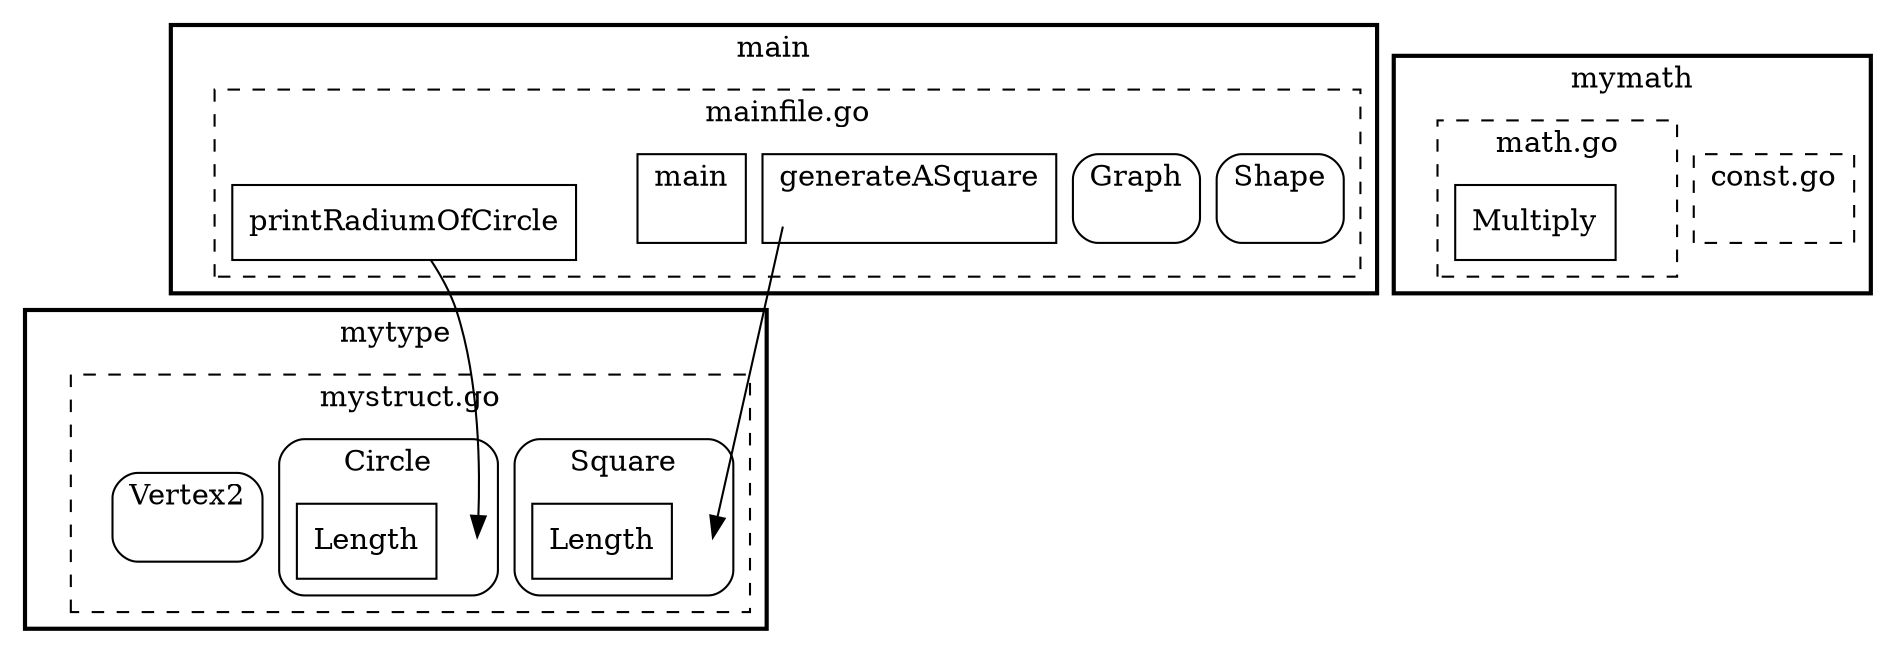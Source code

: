 strict digraph {
compound = true;
concentrate=true;
node [shape=box];

subgraph cluster0 {
style=bold;label="main";
GRAPH_DUMMY0 [shape=point, style=invis];
subgraph cluster1 {
style=dashed;label="mainfile.go";
GRAPH_DUMMY1 [shape=point, style=invis];
subgraph cluster3 {
style=rounded;label="Shape";
GRAPH_DUMMY3 [shape=point, style=invis];
}
subgraph cluster5 {
style=rounded;label="Graph";
GRAPH_DUMMY5 [shape=point, style=invis];
}
6 [style=solid,label="printRadiumOfCircle"];
subgraph cluster8 {
style=solid;label="generateASquare";
GRAPH_DUMMY8 [shape=point, style=invis];
}
subgraph cluster11 {
style=solid;label="main";
GRAPH_DUMMY11 [shape=point, style=invis];
}
}
}
subgraph cluster16 {
style=bold;label="mymath";
GRAPH_DUMMY16 [shape=point, style=invis];
subgraph cluster17 {
style=dashed;label="const.go";
GRAPH_DUMMY17 [shape=point, style=invis];
}
subgraph cluster20 {
style=dashed;label="math.go";
GRAPH_DUMMY20 [shape=point, style=invis];
21 [style=solid,label="Multiply"];
}
}
subgraph cluster25 {
style=bold;label="mytype";
GRAPH_DUMMY25 [shape=point, style=invis];
subgraph cluster26 {
style=dashed;label="mystruct.go";
GRAPH_DUMMY26 [shape=point, style=invis];
subgraph cluster29 {
style=rounded;label="Circle";
GRAPH_DUMMY29 [shape=point, style=invis];
36 [style=solid,label="Length"];
}
subgraph cluster32 {
style=rounded;label="Square";
GRAPH_DUMMY32 [shape=point, style=invis];
39 [style=solid,label="Length"];
}
subgraph cluster35 {
style=rounded;label="Vertex2";
GRAPH_DUMMY35 [shape=point, style=invis];
}
36 [style=solid,label="Length"];
39 [style=solid,label="Length"];
}
}
6 -> GRAPH_DUMMY29;
GRAPH_DUMMY8 -> GRAPH_DUMMY32;

}
